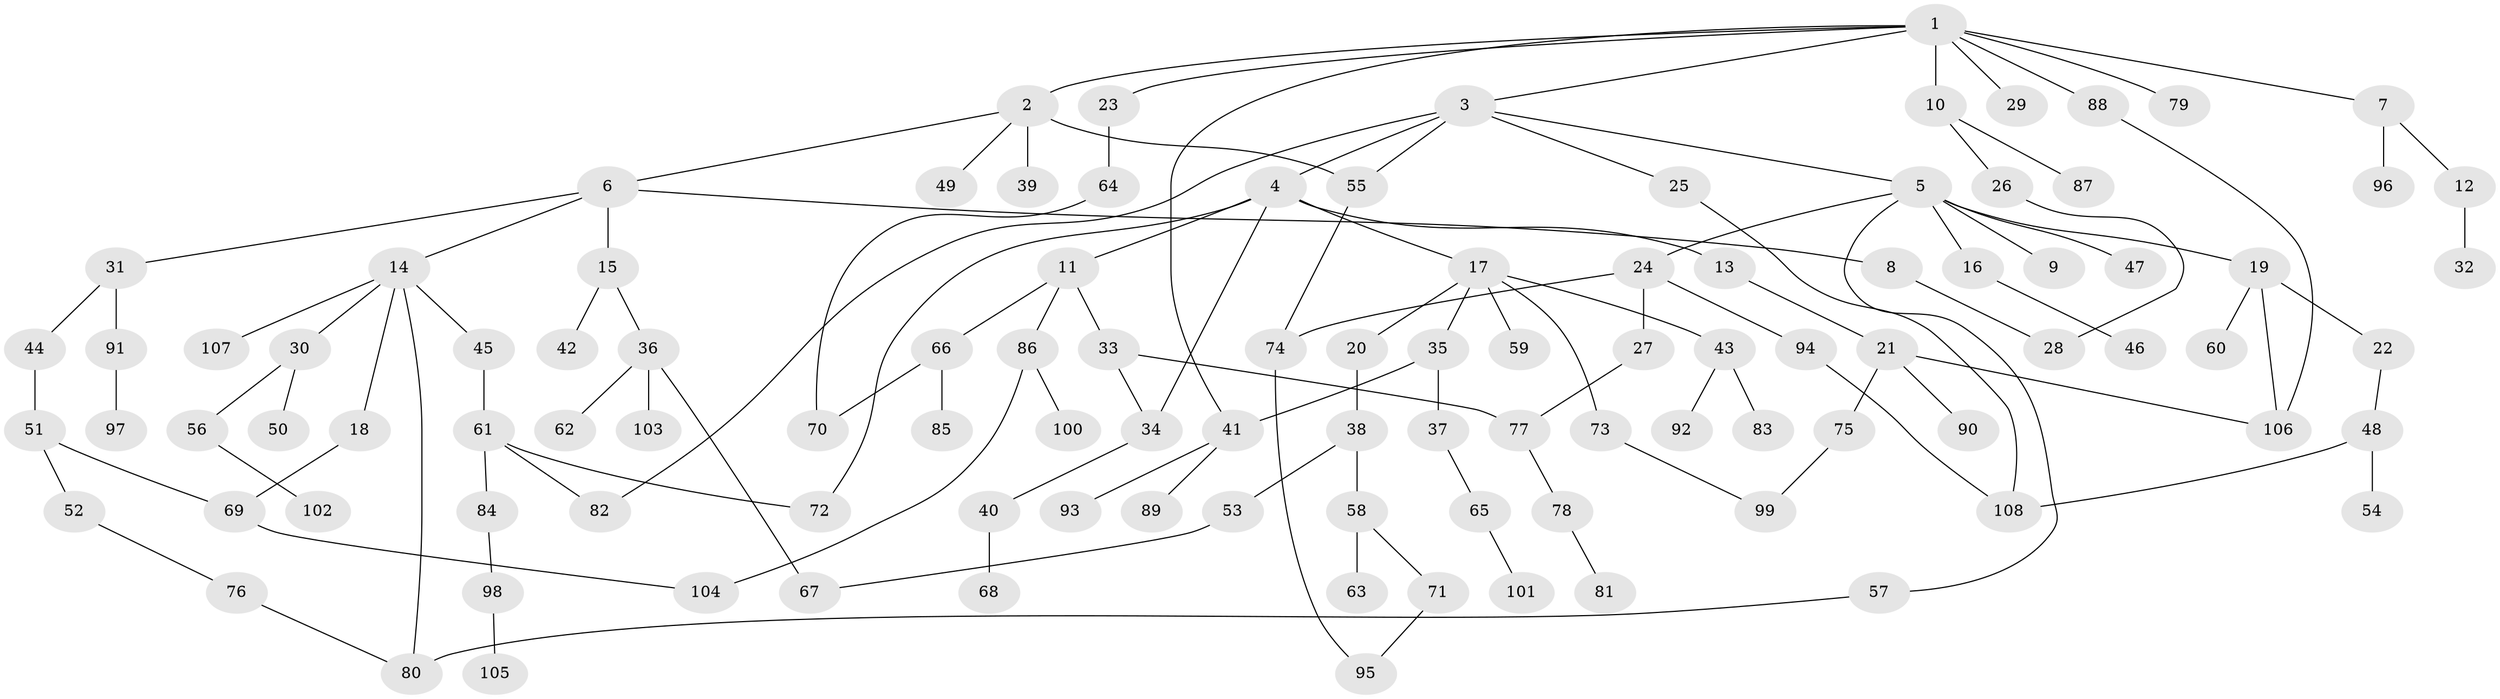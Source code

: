 // coarse degree distribution, {11: 0.0625, 9: 0.03125, 1: 0.46875, 2: 0.3125, 7: 0.0625, 4: 0.0625}
// Generated by graph-tools (version 1.1) at 2025/16/03/04/25 18:16:53]
// undirected, 108 vertices, 127 edges
graph export_dot {
graph [start="1"]
  node [color=gray90,style=filled];
  1;
  2;
  3;
  4;
  5;
  6;
  7;
  8;
  9;
  10;
  11;
  12;
  13;
  14;
  15;
  16;
  17;
  18;
  19;
  20;
  21;
  22;
  23;
  24;
  25;
  26;
  27;
  28;
  29;
  30;
  31;
  32;
  33;
  34;
  35;
  36;
  37;
  38;
  39;
  40;
  41;
  42;
  43;
  44;
  45;
  46;
  47;
  48;
  49;
  50;
  51;
  52;
  53;
  54;
  55;
  56;
  57;
  58;
  59;
  60;
  61;
  62;
  63;
  64;
  65;
  66;
  67;
  68;
  69;
  70;
  71;
  72;
  73;
  74;
  75;
  76;
  77;
  78;
  79;
  80;
  81;
  82;
  83;
  84;
  85;
  86;
  87;
  88;
  89;
  90;
  91;
  92;
  93;
  94;
  95;
  96;
  97;
  98;
  99;
  100;
  101;
  102;
  103;
  104;
  105;
  106;
  107;
  108;
  1 -- 2;
  1 -- 3;
  1 -- 7;
  1 -- 10;
  1 -- 23;
  1 -- 29;
  1 -- 79;
  1 -- 88;
  1 -- 41;
  2 -- 6;
  2 -- 39;
  2 -- 49;
  2 -- 55;
  3 -- 4;
  3 -- 5;
  3 -- 25;
  3 -- 55;
  3 -- 82;
  4 -- 11;
  4 -- 13;
  4 -- 17;
  4 -- 72;
  4 -- 34;
  5 -- 9;
  5 -- 16;
  5 -- 19;
  5 -- 24;
  5 -- 47;
  5 -- 57;
  6 -- 8;
  6 -- 14;
  6 -- 15;
  6 -- 31;
  7 -- 12;
  7 -- 96;
  8 -- 28;
  10 -- 26;
  10 -- 87;
  11 -- 33;
  11 -- 66;
  11 -- 86;
  12 -- 32;
  13 -- 21;
  14 -- 18;
  14 -- 30;
  14 -- 45;
  14 -- 107;
  14 -- 80;
  15 -- 36;
  15 -- 42;
  16 -- 46;
  17 -- 20;
  17 -- 35;
  17 -- 43;
  17 -- 59;
  17 -- 73;
  18 -- 69;
  19 -- 22;
  19 -- 60;
  19 -- 106;
  20 -- 38;
  21 -- 75;
  21 -- 90;
  21 -- 106;
  22 -- 48;
  23 -- 64;
  24 -- 27;
  24 -- 74;
  24 -- 94;
  25 -- 108;
  26 -- 28;
  27 -- 77;
  30 -- 50;
  30 -- 56;
  31 -- 44;
  31 -- 91;
  33 -- 34;
  33 -- 77;
  34 -- 40;
  35 -- 37;
  35 -- 41;
  36 -- 62;
  36 -- 67;
  36 -- 103;
  37 -- 65;
  38 -- 53;
  38 -- 58;
  40 -- 68;
  41 -- 89;
  41 -- 93;
  43 -- 83;
  43 -- 92;
  44 -- 51;
  45 -- 61;
  48 -- 54;
  48 -- 108;
  51 -- 52;
  51 -- 69;
  52 -- 76;
  53 -- 67;
  55 -- 74;
  56 -- 102;
  57 -- 80;
  58 -- 63;
  58 -- 71;
  61 -- 82;
  61 -- 84;
  61 -- 72;
  64 -- 70;
  65 -- 101;
  66 -- 70;
  66 -- 85;
  69 -- 104;
  71 -- 95;
  73 -- 99;
  74 -- 95;
  75 -- 99;
  76 -- 80;
  77 -- 78;
  78 -- 81;
  84 -- 98;
  86 -- 100;
  86 -- 104;
  88 -- 106;
  91 -- 97;
  94 -- 108;
  98 -- 105;
}
